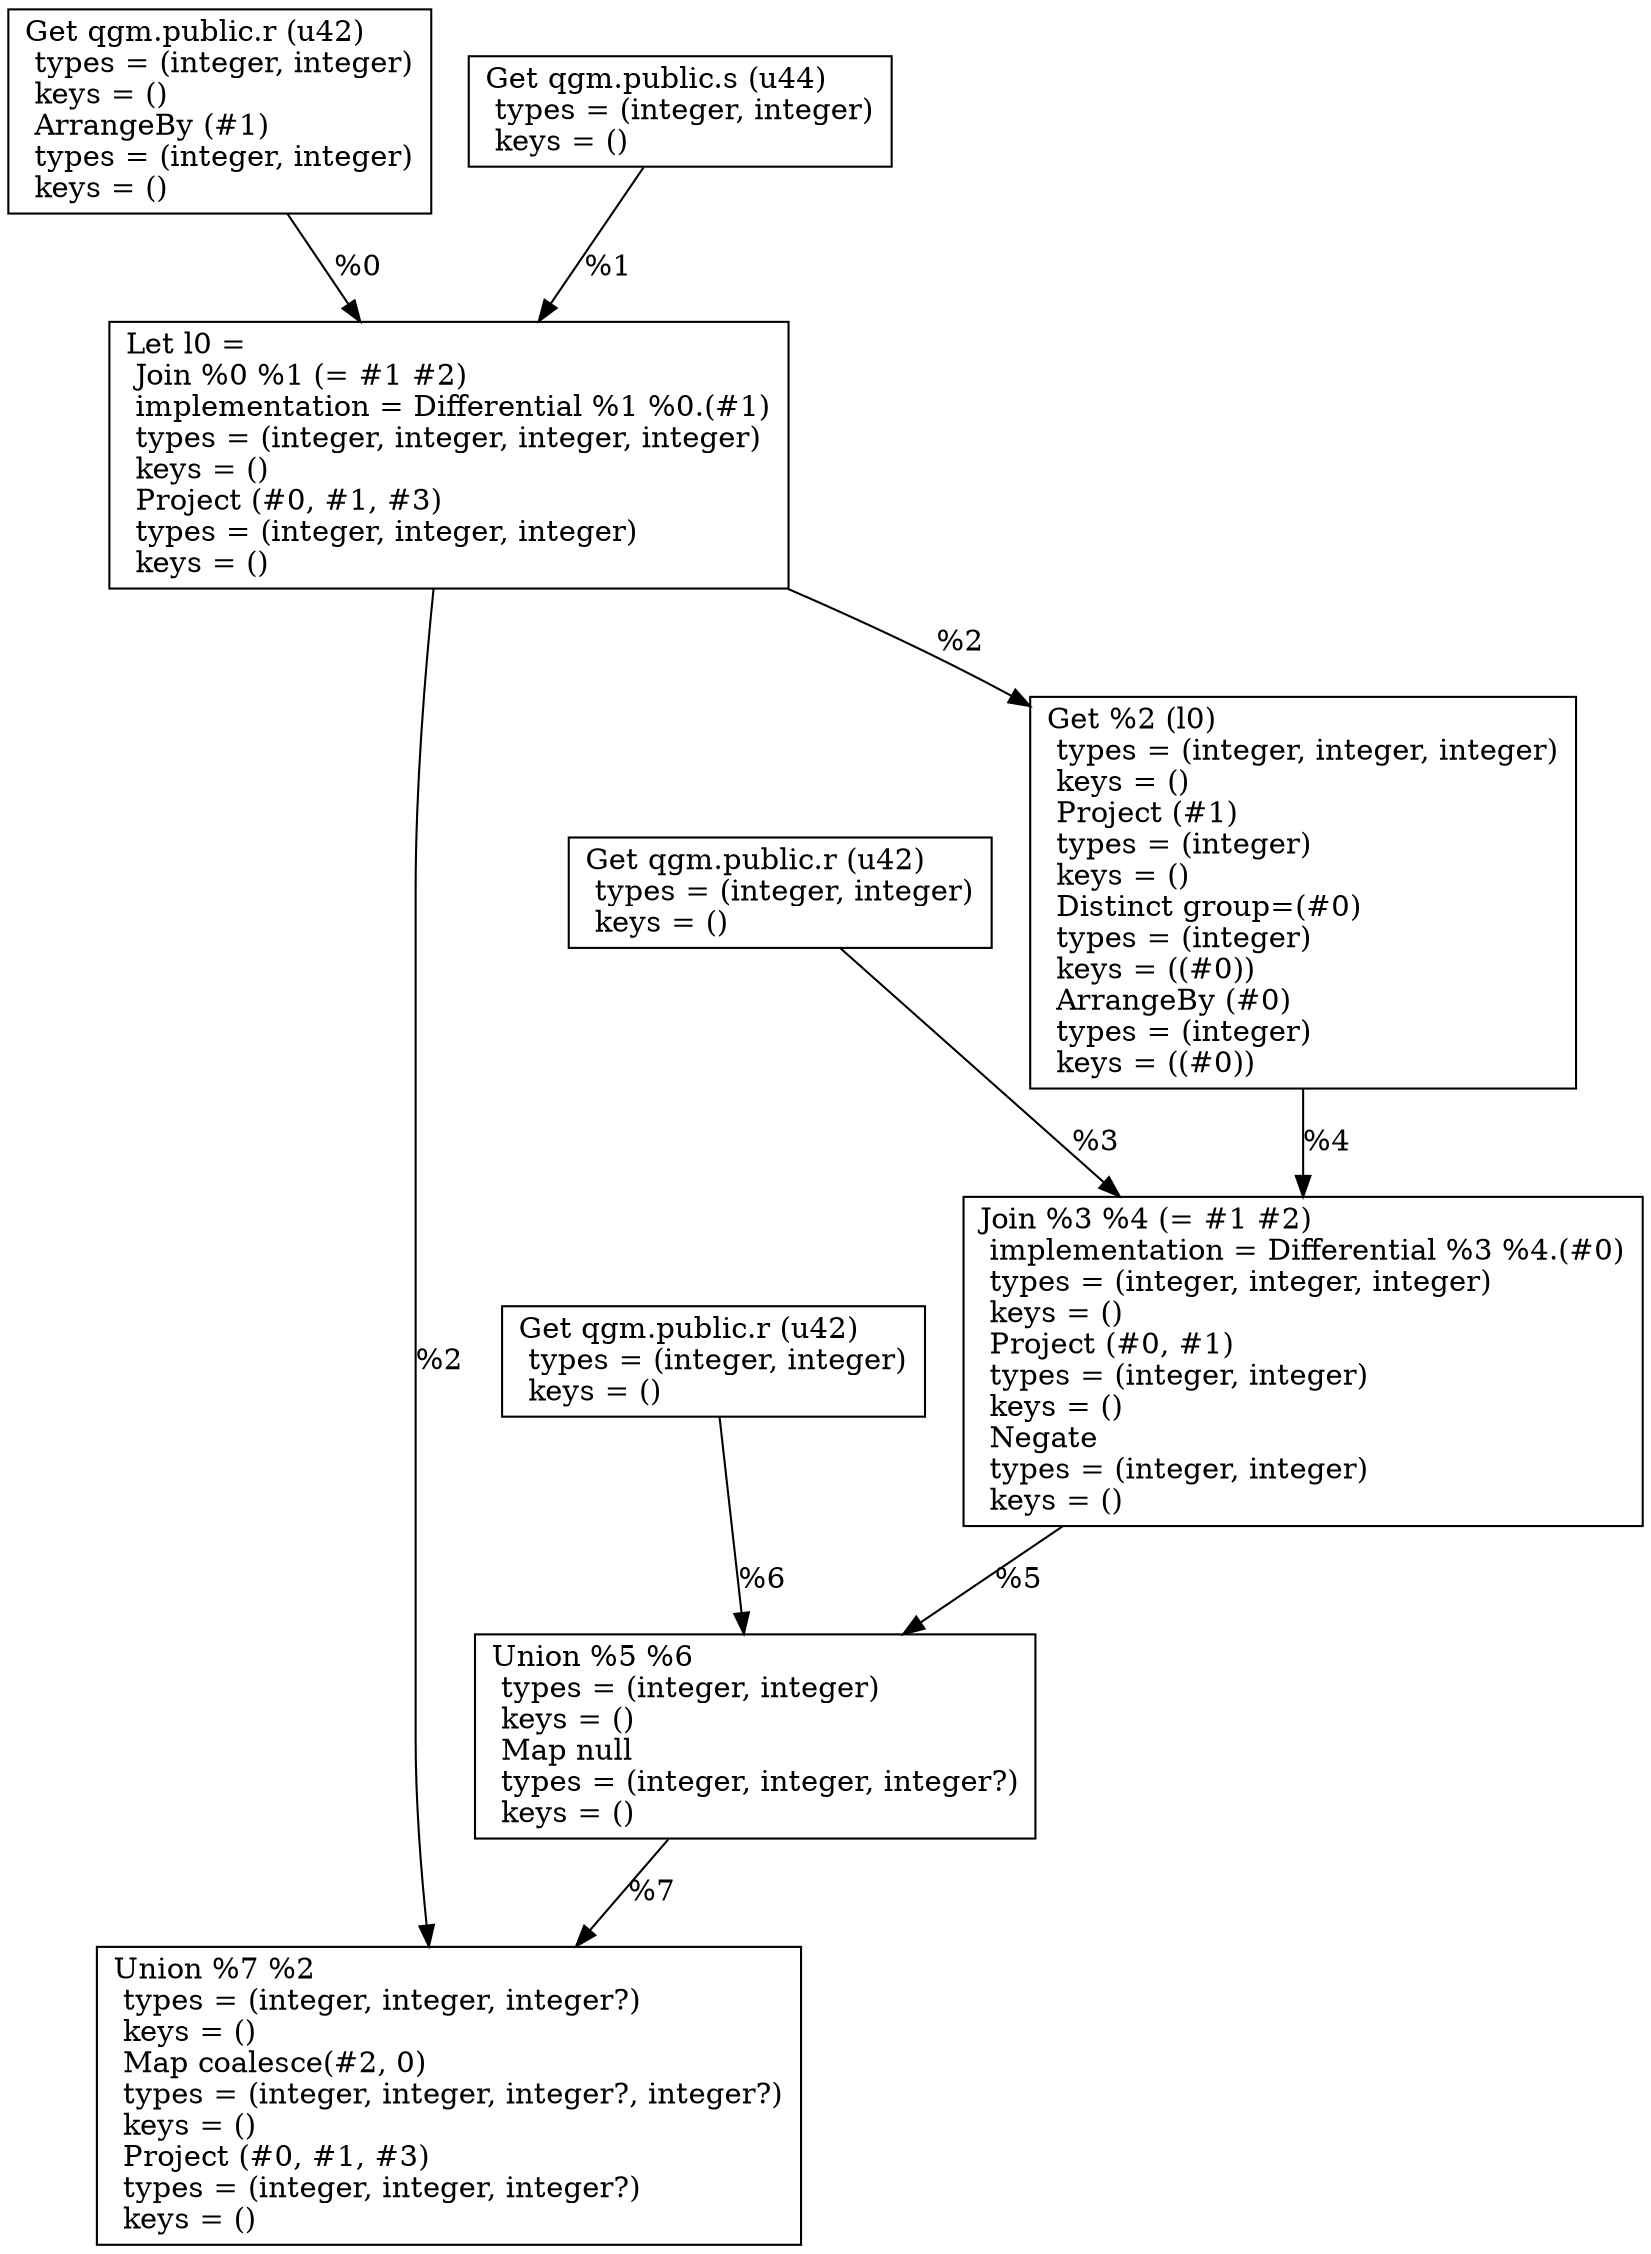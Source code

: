 digraph G {
    node0 [shape = record, label=" Get qgm.public.r (u42)\l  types = (integer, integer)\l  keys = ()\l ArrangeBy (#1)\l  types = (integer, integer)\l  keys = ()\l"]
    node1 [shape = record, label=" Get qgm.public.s (u44)\l  types = (integer, integer)\l  keys = ()\l"]
    node2 [shape = record, label="Let l0 =\l Join %0 %1 (= #1 #2)\l  implementation = Differential %1 %0.(#1)\l  types = (integer, integer, integer, integer)\l  keys = ()\l Project (#0, #1, #3)\l  types = (integer, integer, integer)\l  keys = ()\l"]
    node3 [shape = record, label=" Get qgm.public.r (u42)\l  types = (integer, integer)\l  keys = ()\l"]
    node4 [shape = record, label=" Get %2 (l0)\l  types = (integer, integer, integer)\l  keys = ()\l Project (#1)\l  types = (integer)\l  keys = ()\l Distinct group=(#0)\l  types = (integer)\l  keys = ((#0))\l ArrangeBy (#0)\l  types = (integer)\l  keys = ((#0))\l"]
    node5 [shape = record, label=" Join %3 %4 (= #1 #2)\l  implementation = Differential %3 %4.(#0)\l  types = (integer, integer, integer)\l  keys = ()\l Project (#0, #1)\l  types = (integer, integer)\l  keys = ()\l Negate\l  types = (integer, integer)\l  keys = ()\l"]
    node6 [shape = record, label=" Get qgm.public.r (u42)\l  types = (integer, integer)\l  keys = ()\l"]
    node7 [shape = record, label=" Union %5 %6\l  types = (integer, integer)\l  keys = ()\l Map null\l  types = (integer, integer, integer?)\l  keys = ()\l"]
    node8 [shape = record, label=" Union %7 %2\l  types = (integer, integer, integer?)\l  keys = ()\l Map coalesce(#2, 0)\l  types = (integer, integer, integer?, integer?)\l  keys = ()\l Project (#0, #1, #3)\l  types = (integer, integer, integer?)\l  keys = ()\l"]
    node6 -> node7 [label = "%6\l"]
    node5 -> node7 [label = "%5\l"]
    node0 -> node2 [label = "%0\l"]
    node1 -> node2 [label = "%1\l"]
    node2 -> node8 [label = "%2\l"]
    node2 -> node4 [label = "%2\l"]
    node3 -> node5 [label = "%3\l"]
    node7 -> node8 [label = "%7\l"]
    node4 -> node5 [label = "%4\l"]
}
